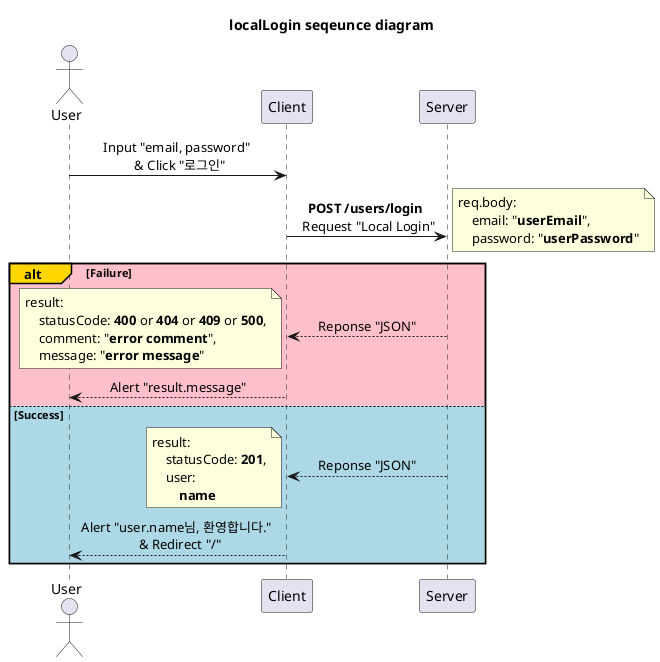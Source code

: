 @startuml localLogin
'http://localhost:3000/login

title localLogin seqeunce diagram

skinparam SequenceMessageAlignment center

participant Server order 30
participant Client order 20
actor User order 10

User -> Client: Input "email, password" \n & Click "로그인"

Client -> Server: **POST /users/login** \n Request "Local Login"
note right
    req.body:
        email: "**userEmail**",
        password: "**userPassword**"
end note

alt#Gold #Pink Failure
    Client <-- Server: Reponse "JSON"
    note left
        result:
            statusCode: **400** or **404** or **409** or **500**,
            comment: "**error comment**",
            message: "**error message**"
    end note
    User <-- Client: Alert "result.message"

else #LightBlue Success
    Client <-- Server: Reponse "JSON"
    note left
        result:
            statusCode: **201**,
            user:
                **name**
    end note
    User <-- Client: Alert "user.name님, 환영합니다." \n & Redirect "/"

end

@enduml